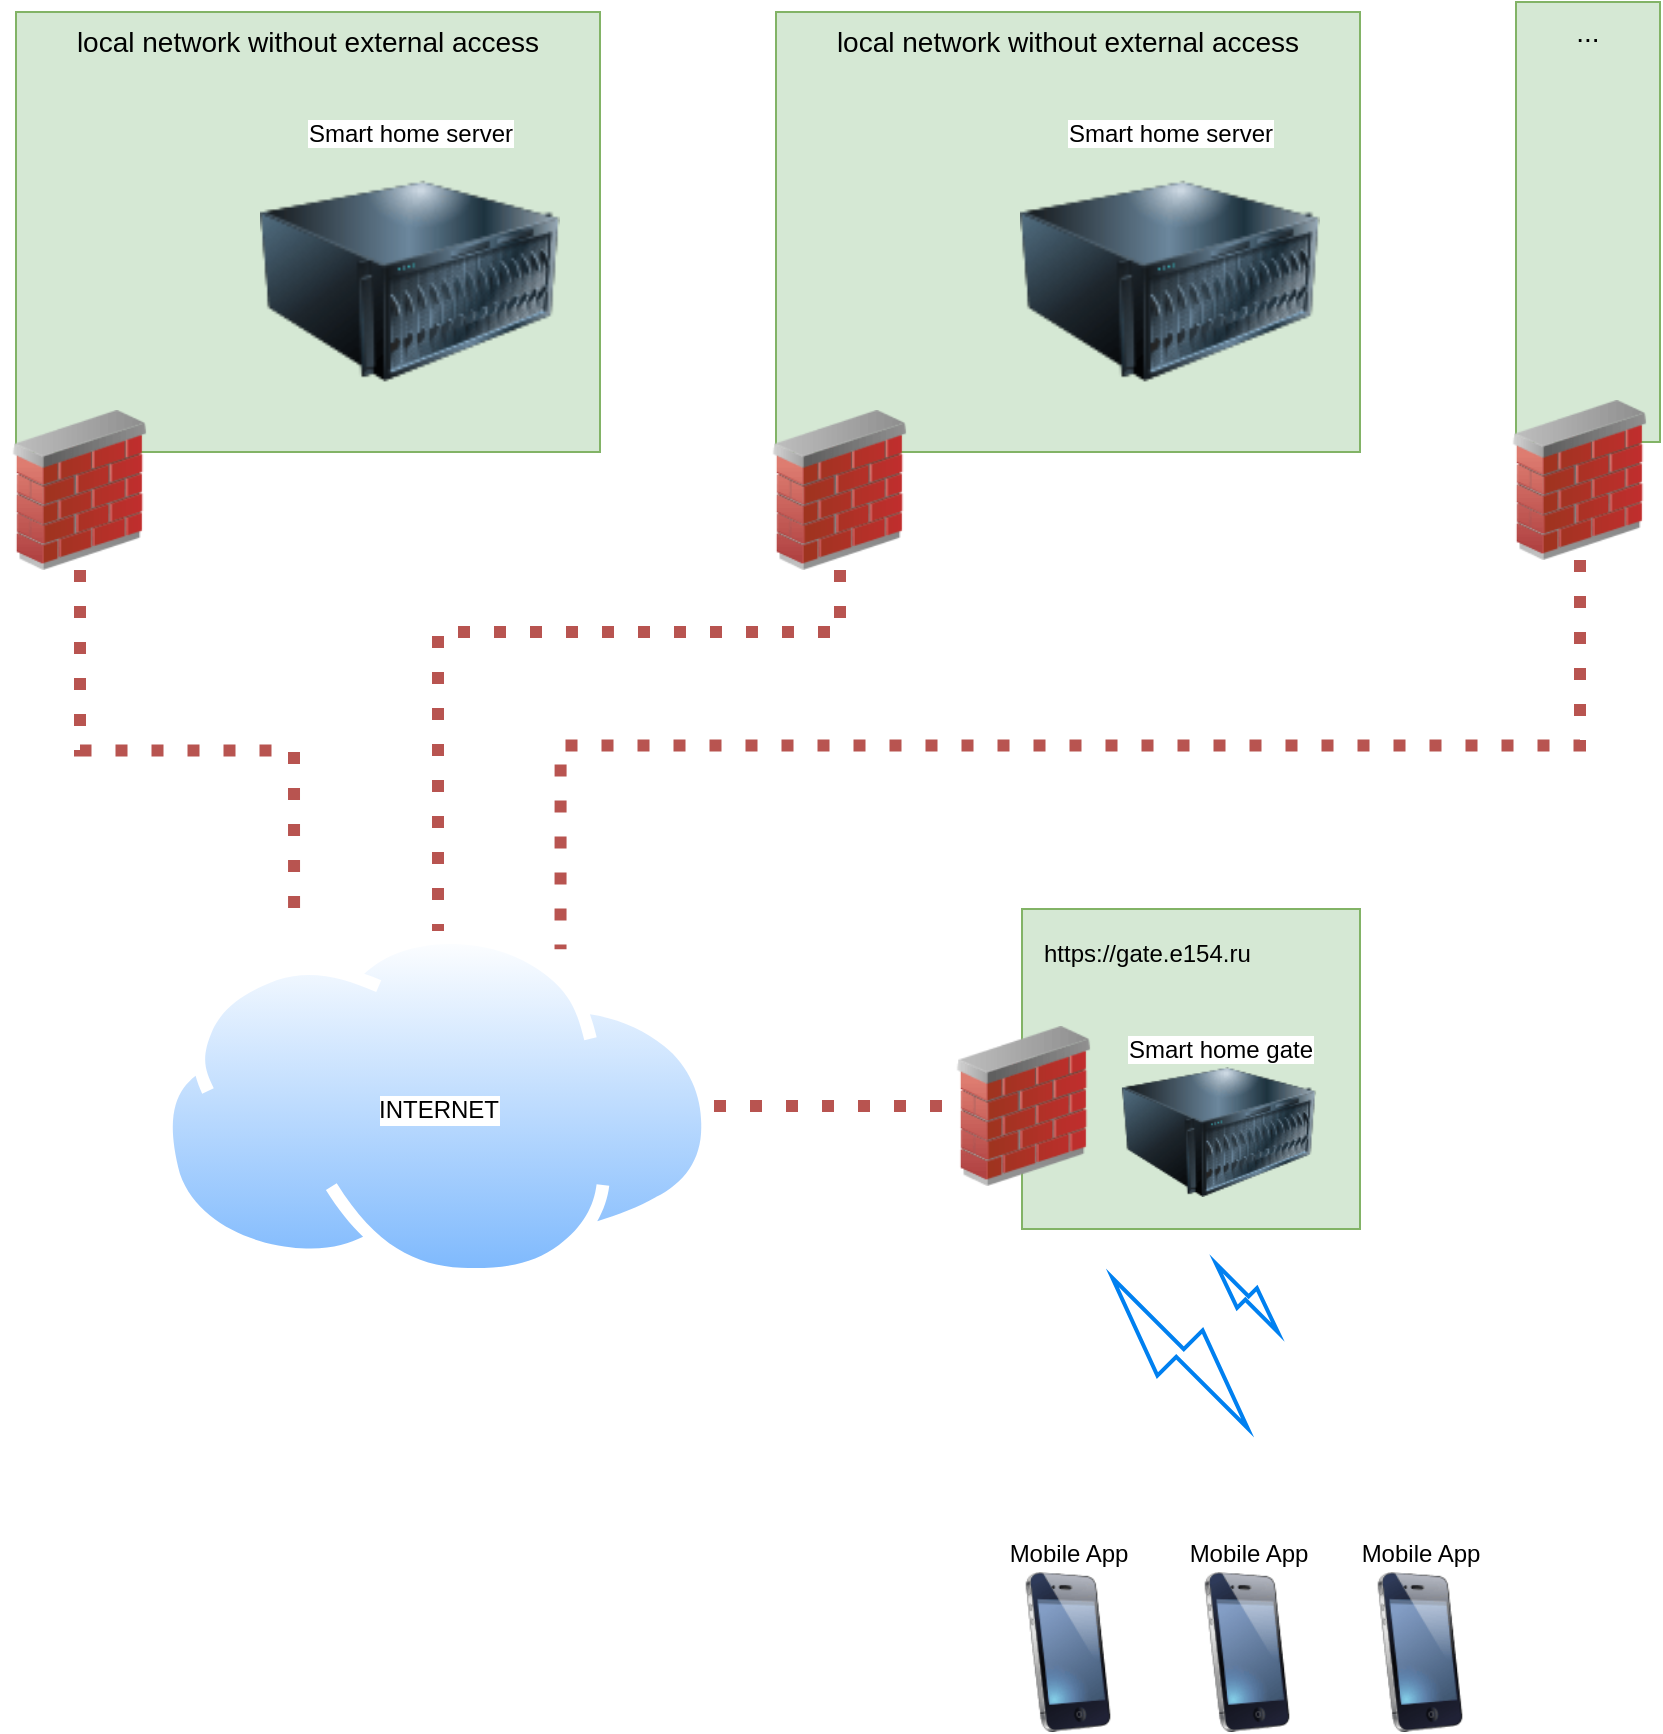 <mxfile version="12.2.2" type="device" pages="1"><diagram id="x5x0l6T_QYrpn--EOPNx" name="Страница 1"><mxGraphModel dx="932" dy="666" grid="1" gridSize="10" guides="1" tooltips="1" connect="1" arrows="1" fold="1" page="1" pageScale="1" pageWidth="850" pageHeight="1100" math="0" shadow="0"><root><mxCell id="0"/><mxCell id="1" parent="0"/><mxCell id="uGaR2hBPUnRpgnUYw-4O-2" value="local network without external access" style="whiteSpace=wrap;html=1;fillColor=#d5e8d4;fontSize=14;strokeColor=#82b366;verticalAlign=top;" vertex="1" parent="1"><mxGeometry x="408" y="30" width="292" height="220" as="geometry"/></mxCell><mxCell id="uGaR2hBPUnRpgnUYw-4O-1" value="Smart home server" style="image;html=1;labelBackgroundColor=#ffffff;image=img/lib/clip_art/computers/Server_128x128.png;labelPosition=center;verticalLabelPosition=top;align=center;verticalAlign=bottom;" vertex="1" parent="1"><mxGeometry x="530" y="100" width="150" height="129" as="geometry"/></mxCell><mxCell id="uGaR2hBPUnRpgnUYw-4O-10" style="edgeStyle=orthogonalEdgeStyle;rounded=0;orthogonalLoop=1;jettySize=auto;html=1;exitX=0.5;exitY=1;exitDx=0;exitDy=0;strokeWidth=6;dashed=1;dashPattern=1 2;fillColor=#f8cecc;strokeColor=#b85450;endArrow=none;endFill=0;" edge="1" parent="1" source="uGaR2hBPUnRpgnUYw-4O-3" target="uGaR2hBPUnRpgnUYw-4O-7"><mxGeometry relative="1" as="geometry"><Array as="points"><mxPoint x="440" y="340"/><mxPoint x="239" y="340"/></Array></mxGeometry></mxCell><mxCell id="uGaR2hBPUnRpgnUYw-4O-3" value="" style="image;html=1;labelBackgroundColor=#ffffff;image=img/lib/clip_art/networking/Firewall_02_128x128.png" vertex="1" parent="1"><mxGeometry x="400" y="229" width="80" height="80" as="geometry"/></mxCell><mxCell id="uGaR2hBPUnRpgnUYw-4O-4" value="local network without external access" style="whiteSpace=wrap;html=1;fillColor=#d5e8d4;fontSize=14;strokeColor=#82b366;verticalAlign=top;" vertex="1" parent="1"><mxGeometry x="28" y="30" width="292" height="220" as="geometry"/></mxCell><mxCell id="uGaR2hBPUnRpgnUYw-4O-5" value="Smart home server" style="image;html=1;labelBackgroundColor=#ffffff;image=img/lib/clip_art/computers/Server_128x128.png;labelPosition=center;verticalLabelPosition=top;align=center;verticalAlign=bottom;" vertex="1" parent="1"><mxGeometry x="150" y="100" width="150" height="129" as="geometry"/></mxCell><mxCell id="uGaR2hBPUnRpgnUYw-4O-11" style="edgeStyle=orthogonalEdgeStyle;rounded=0;orthogonalLoop=1;jettySize=auto;html=1;exitX=0.5;exitY=1;exitDx=0;exitDy=0;entryX=0.242;entryY=-0.006;entryDx=0;entryDy=0;entryPerimeter=0;dashed=1;dashPattern=1 2;strokeWidth=6;fillColor=#f8cecc;strokeColor=#b85450;endArrow=none;endFill=0;" edge="1" parent="1" source="uGaR2hBPUnRpgnUYw-4O-6" target="uGaR2hBPUnRpgnUYw-4O-7"><mxGeometry relative="1" as="geometry"/></mxCell><mxCell id="uGaR2hBPUnRpgnUYw-4O-6" value="" style="image;html=1;labelBackgroundColor=#ffffff;image=img/lib/clip_art/networking/Firewall_02_128x128.png" vertex="1" parent="1"><mxGeometry x="20" y="229" width="80" height="80" as="geometry"/></mxCell><mxCell id="uGaR2hBPUnRpgnUYw-4O-27" style="edgeStyle=orthogonalEdgeStyle;rounded=0;orthogonalLoop=1;jettySize=auto;html=1;exitX=1;exitY=0.5;exitDx=0;exitDy=0;entryX=0;entryY=0.5;entryDx=0;entryDy=0;dashed=1;dashPattern=1 2;endArrow=none;endFill=0;strokeWidth=6;fillColor=#f8cecc;strokeColor=#b85450;" edge="1" parent="1" source="uGaR2hBPUnRpgnUYw-4O-7" target="uGaR2hBPUnRpgnUYw-4O-19"><mxGeometry relative="1" as="geometry"/></mxCell><mxCell id="uGaR2hBPUnRpgnUYw-4O-7" value="INTERNET" style="aspect=fixed;perimeter=ellipsePerimeter;html=1;align=center;shadow=0;dashed=0;spacingTop=3;image;image=img/lib/active_directory/internet_cloud.svg;labelPosition=center;verticalLabelPosition=middle;verticalAlign=middle;" vertex="1" parent="1"><mxGeometry x="100" y="489.5" width="277" height="175" as="geometry"/></mxCell><mxCell id="uGaR2hBPUnRpgnUYw-4O-13" value="..." style="whiteSpace=wrap;html=1;fillColor=#d5e8d4;fontSize=14;strokeColor=#82b366;verticalAlign=top;" vertex="1" parent="1"><mxGeometry x="778" y="25" width="72" height="220" as="geometry"/></mxCell><mxCell id="uGaR2hBPUnRpgnUYw-4O-15" style="edgeStyle=orthogonalEdgeStyle;rounded=0;orthogonalLoop=1;jettySize=auto;html=1;exitX=0.5;exitY=1;exitDx=0;exitDy=0;entryX=0.75;entryY=0;entryDx=0;entryDy=0;dashed=1;dashPattern=1 2;endArrow=none;endFill=0;strokeWidth=6;fillColor=#f8cecc;strokeColor=#b85450;" edge="1" parent="1" source="uGaR2hBPUnRpgnUYw-4O-14" target="uGaR2hBPUnRpgnUYw-4O-7"><mxGeometry relative="1" as="geometry"/></mxCell><mxCell id="uGaR2hBPUnRpgnUYw-4O-14" value="" style="image;html=1;labelBackgroundColor=#ffffff;image=img/lib/clip_art/networking/Firewall_02_128x128.png" vertex="1" parent="1"><mxGeometry x="770" y="224" width="80" height="80" as="geometry"/></mxCell><mxCell id="uGaR2hBPUnRpgnUYw-4O-16" value="" style="whiteSpace=wrap;html=1;fillColor=#d5e8d4;fontSize=14;strokeColor=#82b366;verticalAlign=top;" vertex="1" parent="1"><mxGeometry x="531" y="478.5" width="169" height="160" as="geometry"/></mxCell><mxCell id="uGaR2hBPUnRpgnUYw-4O-17" value="Smart home gate" style="image;html=1;labelBackgroundColor=#ffffff;image=img/lib/clip_art/computers/Server_128x128.png;labelPosition=center;verticalLabelPosition=top;align=center;verticalAlign=bottom;" vertex="1" parent="1"><mxGeometry x="579.5" y="557.5" width="100" height="65" as="geometry"/></mxCell><mxCell id="uGaR2hBPUnRpgnUYw-4O-18" value="https://gate.e154.ru" style="text;html=1;resizable=0;points=[];autosize=1;align=left;verticalAlign=top;spacingTop=-4;" vertex="1" parent="1"><mxGeometry x="540" y="491" width="120" height="20" as="geometry"/></mxCell><mxCell id="uGaR2hBPUnRpgnUYw-4O-19" value="" style="image;html=1;labelBackgroundColor=#ffffff;image=img/lib/clip_art/networking/Firewall_02_128x128.png" vertex="1" parent="1"><mxGeometry x="492" y="537" width="80" height="80" as="geometry"/></mxCell><mxCell id="uGaR2hBPUnRpgnUYw-4O-22" value="Mobile App" style="image;html=1;labelBackgroundColor=#ffffff;image=img/lib/clip_art/telecommunication/iPhone_128x128.png;labelPosition=center;verticalLabelPosition=top;align=center;verticalAlign=bottom;" vertex="1" parent="1"><mxGeometry x="690" y="810" width="80" height="80" as="geometry"/></mxCell><mxCell id="uGaR2hBPUnRpgnUYw-4O-23" value="" style="html=1;verticalLabelPosition=bottom;align=center;labelBackgroundColor=#ffffff;verticalAlign=top;strokeWidth=2;strokeColor=#0080F0;fillColor=#ffffff;shadow=0;dashed=0;shape=mxgraph.ios7.icons.flash;rotation=135;" vertex="1" parent="1"><mxGeometry x="636.5" y="650" width="14" height="46" as="geometry"/></mxCell><mxCell id="uGaR2hBPUnRpgnUYw-4O-24" value="" style="html=1;verticalLabelPosition=bottom;align=center;labelBackgroundColor=#ffffff;verticalAlign=top;strokeWidth=2;strokeColor=#0080F0;fillColor=#ffffff;shadow=0;dashed=0;shape=mxgraph.ios7.icons.flash;rotation=135;" vertex="1" parent="1"><mxGeometry x="594" y="650" width="32" height="101" as="geometry"/></mxCell><mxCell id="uGaR2hBPUnRpgnUYw-4O-25" value="Mobile App" style="image;html=1;labelBackgroundColor=#ffffff;image=img/lib/clip_art/telecommunication/iPhone_128x128.png;labelPosition=center;verticalLabelPosition=top;align=center;verticalAlign=bottom;" vertex="1" parent="1"><mxGeometry x="603.5" y="810" width="80" height="80" as="geometry"/></mxCell><mxCell id="uGaR2hBPUnRpgnUYw-4O-26" value="Mobile App" style="image;html=1;labelBackgroundColor=#ffffff;image=img/lib/clip_art/telecommunication/iPhone_128x128.png;labelPosition=center;verticalLabelPosition=top;align=center;verticalAlign=bottom;" vertex="1" parent="1"><mxGeometry x="514" y="810" width="80" height="80" as="geometry"/></mxCell></root></mxGraphModel></diagram></mxfile>